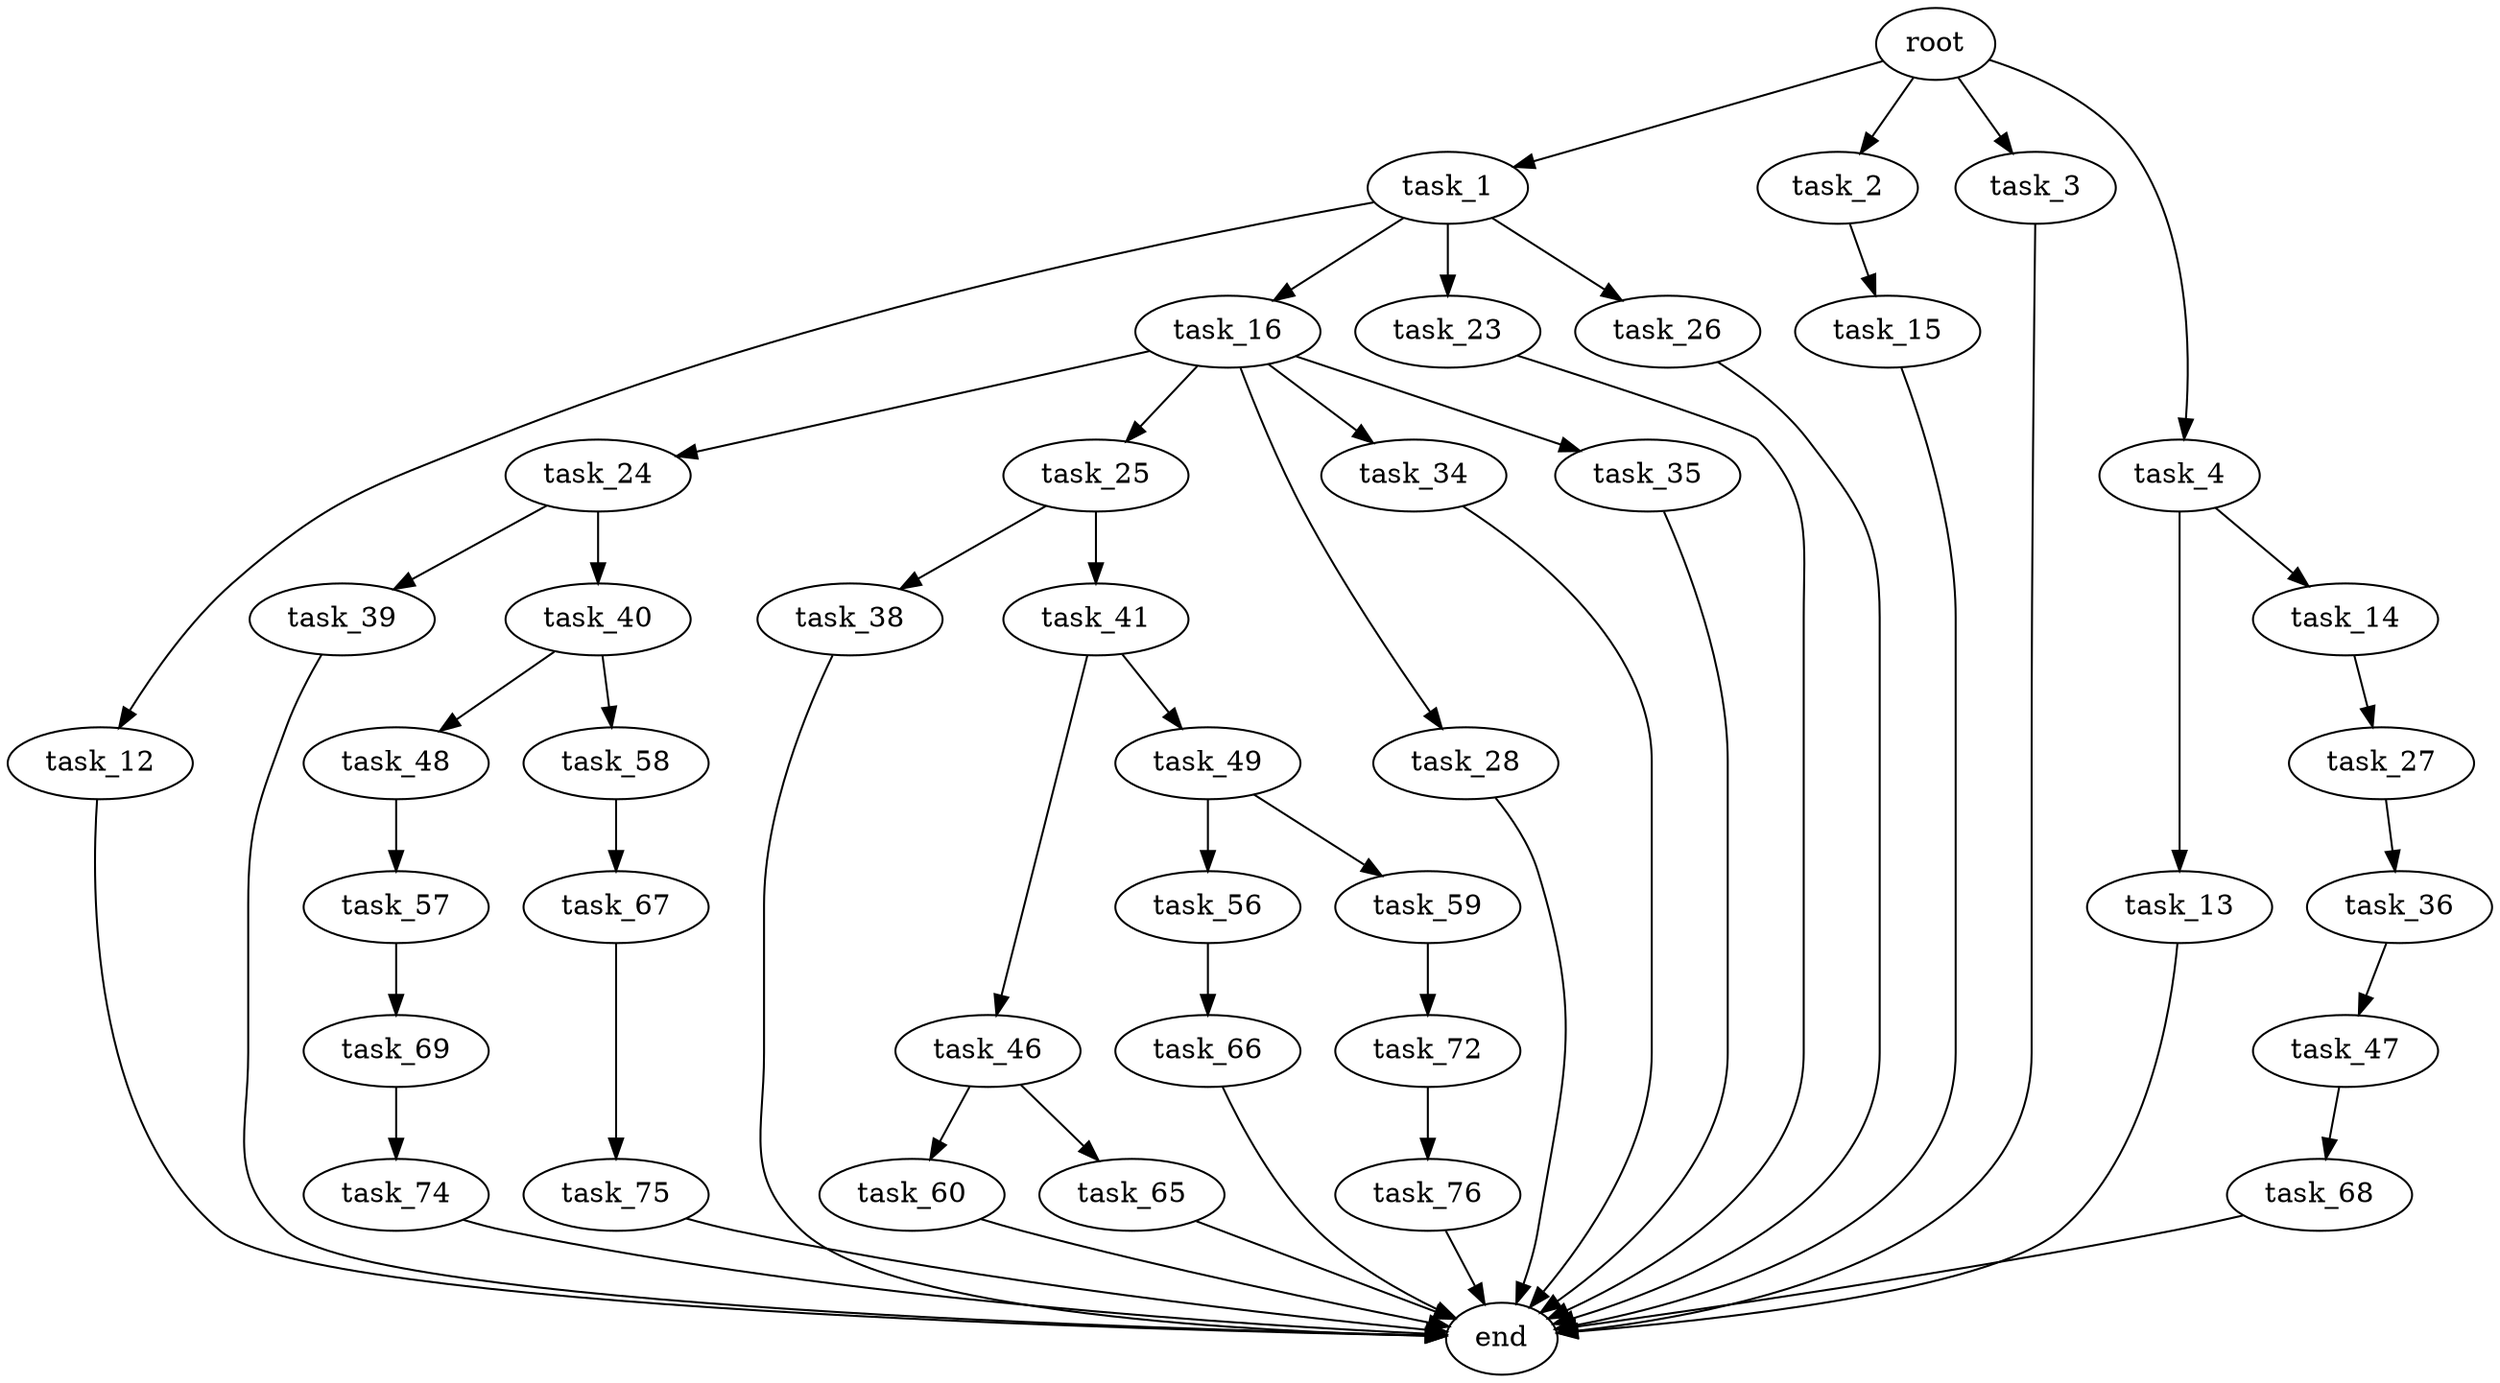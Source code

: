 digraph G {
  root [size="0.000000"];
  task_1 [size="23315270019.000000"];
  task_2 [size="34379019245.000000"];
  task_3 [size="7786678711.000000"];
  task_4 [size="200622390474.000000"];
  task_12 [size="386316229053.000000"];
  task_13 [size="271226808237.000000"];
  task_14 [size="1073741824000.000000"];
  task_15 [size="68929400968.000000"];
  task_16 [size="3856975828.000000"];
  task_23 [size="81300968870.000000"];
  task_24 [size="5471604400.000000"];
  task_25 [size="1073741824000.000000"];
  task_26 [size="1268863817239.000000"];
  task_27 [size="483951535981.000000"];
  task_28 [size="41376329816.000000"];
  task_34 [size="2011566753.000000"];
  task_35 [size="8589934592.000000"];
  task_36 [size="13683053871.000000"];
  task_38 [size="250046661739.000000"];
  task_39 [size="368293445632.000000"];
  task_40 [size="688836185468.000000"];
  task_41 [size="368293445632.000000"];
  task_46 [size="297240633715.000000"];
  task_47 [size="368293445632.000000"];
  task_48 [size="231928233984.000000"];
  task_49 [size="549755813888.000000"];
  task_56 [size="106564641189.000000"];
  task_57 [size="2998814992.000000"];
  task_58 [size="782757789696.000000"];
  task_59 [size="1073741824000.000000"];
  task_60 [size="68719476736.000000"];
  task_65 [size="109405328456.000000"];
  task_66 [size="3670604675.000000"];
  task_67 [size="134310756142.000000"];
  task_68 [size="20027570527.000000"];
  task_69 [size="4144568739.000000"];
  task_72 [size="231928233984.000000"];
  task_74 [size="368293445632.000000"];
  task_75 [size="71562069148.000000"];
  task_76 [size="929169787.000000"];
  end [size="0.000000"];

  root -> task_1 [size="1.000000"];
  root -> task_2 [size="1.000000"];
  root -> task_3 [size="1.000000"];
  root -> task_4 [size="1.000000"];
  task_1 -> task_12 [size="411041792.000000"];
  task_1 -> task_16 [size="411041792.000000"];
  task_1 -> task_23 [size="411041792.000000"];
  task_1 -> task_26 [size="411041792.000000"];
  task_2 -> task_15 [size="134217728.000000"];
  task_3 -> end [size="1.000000"];
  task_4 -> task_13 [size="134217728.000000"];
  task_4 -> task_14 [size="134217728.000000"];
  task_12 -> end [size="1.000000"];
  task_13 -> end [size="1.000000"];
  task_14 -> task_27 [size="838860800.000000"];
  task_15 -> end [size="1.000000"];
  task_16 -> task_24 [size="209715200.000000"];
  task_16 -> task_25 [size="209715200.000000"];
  task_16 -> task_28 [size="209715200.000000"];
  task_16 -> task_34 [size="209715200.000000"];
  task_16 -> task_35 [size="209715200.000000"];
  task_23 -> end [size="1.000000"];
  task_24 -> task_39 [size="134217728.000000"];
  task_24 -> task_40 [size="134217728.000000"];
  task_25 -> task_38 [size="838860800.000000"];
  task_25 -> task_41 [size="838860800.000000"];
  task_26 -> end [size="1.000000"];
  task_27 -> task_36 [size="301989888.000000"];
  task_28 -> end [size="1.000000"];
  task_34 -> end [size="1.000000"];
  task_35 -> end [size="1.000000"];
  task_36 -> task_47 [size="301989888.000000"];
  task_38 -> end [size="1.000000"];
  task_39 -> end [size="1.000000"];
  task_40 -> task_48 [size="536870912.000000"];
  task_40 -> task_58 [size="536870912.000000"];
  task_41 -> task_46 [size="411041792.000000"];
  task_41 -> task_49 [size="411041792.000000"];
  task_46 -> task_60 [size="411041792.000000"];
  task_46 -> task_65 [size="411041792.000000"];
  task_47 -> task_68 [size="411041792.000000"];
  task_48 -> task_57 [size="301989888.000000"];
  task_49 -> task_56 [size="536870912.000000"];
  task_49 -> task_59 [size="536870912.000000"];
  task_56 -> task_66 [size="75497472.000000"];
  task_57 -> task_69 [size="75497472.000000"];
  task_58 -> task_67 [size="679477248.000000"];
  task_59 -> task_72 [size="838860800.000000"];
  task_60 -> end [size="1.000000"];
  task_65 -> end [size="1.000000"];
  task_66 -> end [size="1.000000"];
  task_67 -> task_75 [size="301989888.000000"];
  task_68 -> end [size="1.000000"];
  task_69 -> task_74 [size="301989888.000000"];
  task_72 -> task_76 [size="301989888.000000"];
  task_74 -> end [size="1.000000"];
  task_75 -> end [size="1.000000"];
  task_76 -> end [size="1.000000"];
}
